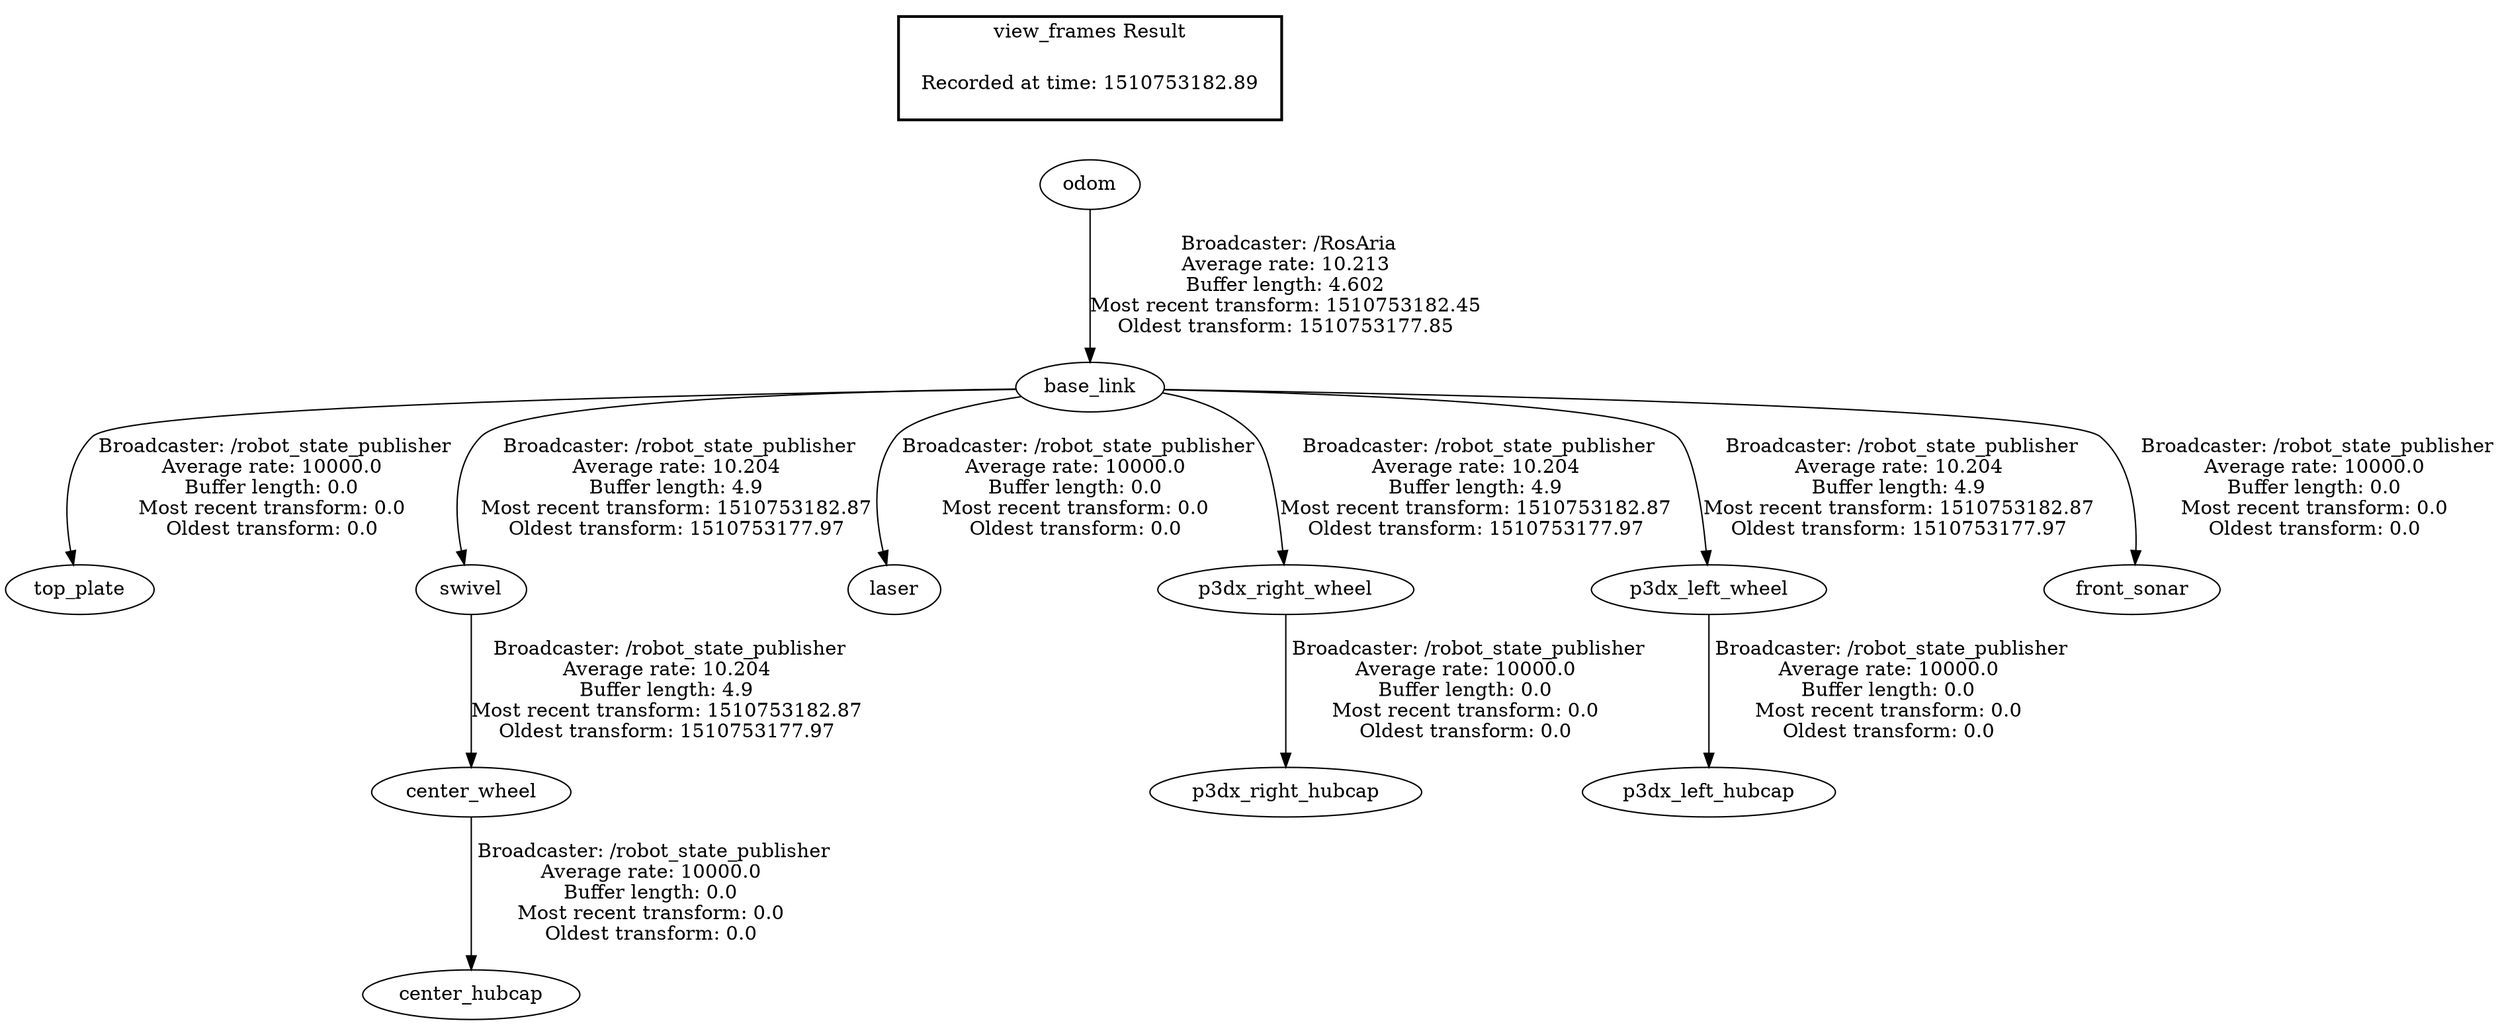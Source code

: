 digraph G {
"center_wheel" -> "center_hubcap"[label=" Broadcaster: /robot_state_publisher\nAverage rate: 10000.0\nBuffer length: 0.0\nMost recent transform: 0.0\nOldest transform: 0.0\n"];
"base_link" -> "top_plate"[label=" Broadcaster: /robot_state_publisher\nAverage rate: 10000.0\nBuffer length: 0.0\nMost recent transform: 0.0\nOldest transform: 0.0\n"];
"base_link" -> "swivel"[label=" Broadcaster: /robot_state_publisher\nAverage rate: 10.204\nBuffer length: 4.9\nMost recent transform: 1510753182.87\nOldest transform: 1510753177.97\n"];
"base_link" -> "laser"[label=" Broadcaster: /robot_state_publisher\nAverage rate: 10000.0\nBuffer length: 0.0\nMost recent transform: 0.0\nOldest transform: 0.0\n"];
"base_link" -> "p3dx_right_wheel"[label=" Broadcaster: /robot_state_publisher\nAverage rate: 10.204\nBuffer length: 4.9\nMost recent transform: 1510753182.87\nOldest transform: 1510753177.97\n"];
"odom" -> "base_link"[label=" Broadcaster: /RosAria\nAverage rate: 10.213\nBuffer length: 4.602\nMost recent transform: 1510753182.45\nOldest transform: 1510753177.85\n"];
"swivel" -> "center_wheel"[label=" Broadcaster: /robot_state_publisher\nAverage rate: 10.204\nBuffer length: 4.9\nMost recent transform: 1510753182.87\nOldest transform: 1510753177.97\n"];
"p3dx_left_wheel" -> "p3dx_left_hubcap"[label=" Broadcaster: /robot_state_publisher\nAverage rate: 10000.0\nBuffer length: 0.0\nMost recent transform: 0.0\nOldest transform: 0.0\n"];
"base_link" -> "p3dx_left_wheel"[label=" Broadcaster: /robot_state_publisher\nAverage rate: 10.204\nBuffer length: 4.9\nMost recent transform: 1510753182.87\nOldest transform: 1510753177.97\n"];
"p3dx_right_wheel" -> "p3dx_right_hubcap"[label=" Broadcaster: /robot_state_publisher\nAverage rate: 10000.0\nBuffer length: 0.0\nMost recent transform: 0.0\nOldest transform: 0.0\n"];
"base_link" -> "front_sonar"[label=" Broadcaster: /robot_state_publisher\nAverage rate: 10000.0\nBuffer length: 0.0\nMost recent transform: 0.0\nOldest transform: 0.0\n"];
edge [style=invis];
 subgraph cluster_legend { style=bold; color=black; label ="view_frames Result";
"Recorded at time: 1510753182.89"[ shape=plaintext ] ;
}->"odom";
}